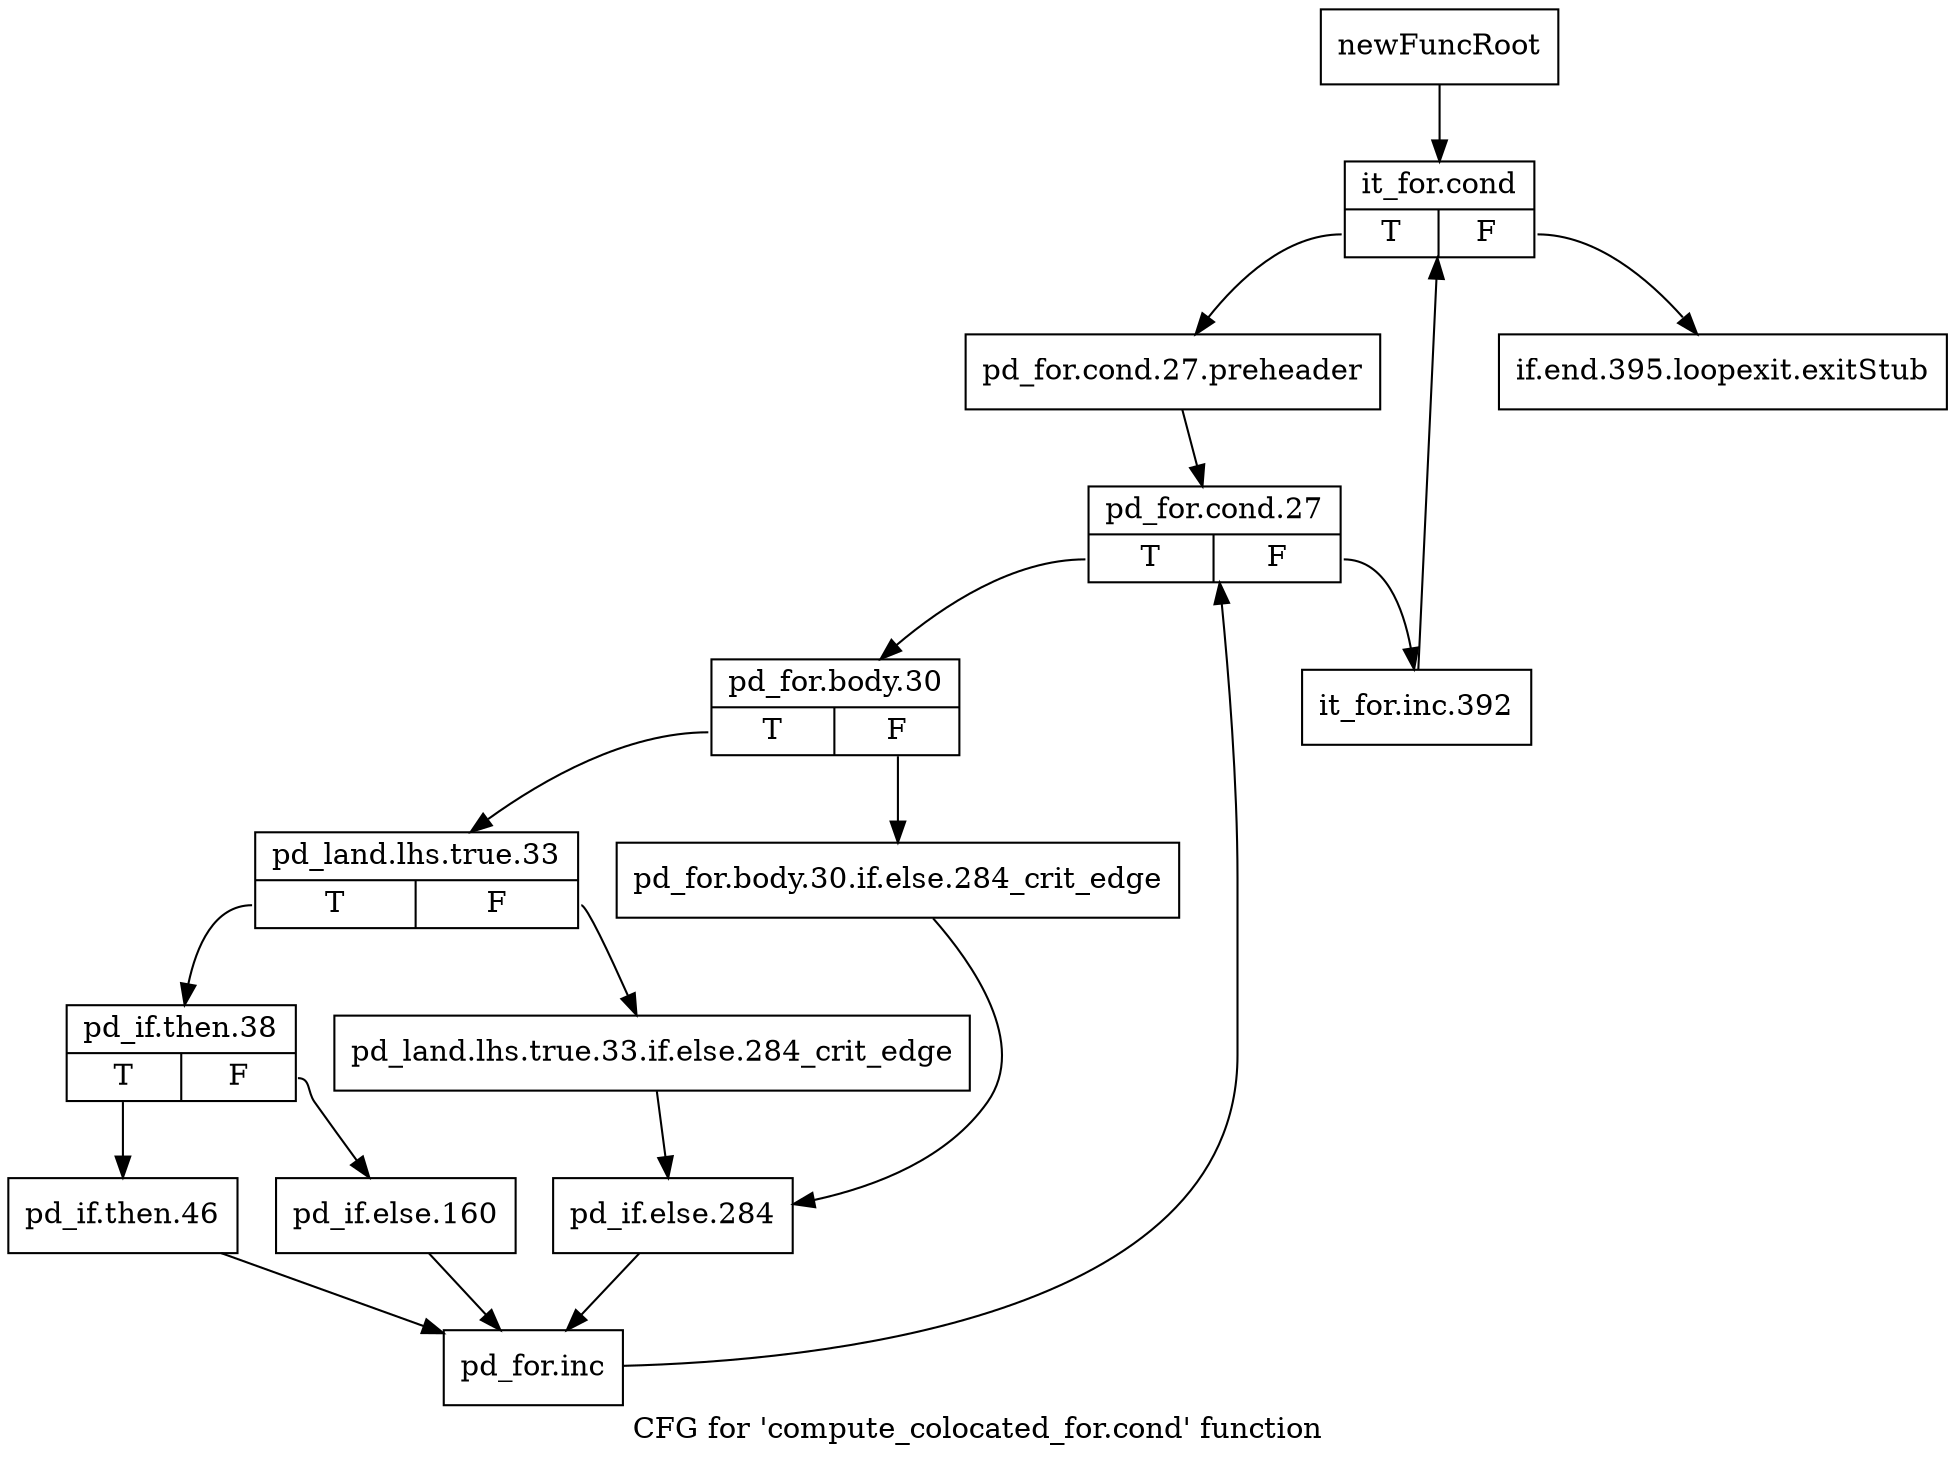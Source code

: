 digraph "CFG for 'compute_colocated_for.cond' function" {
	label="CFG for 'compute_colocated_for.cond' function";

	Node0x27b5290 [shape=record,label="{newFuncRoot}"];
	Node0x27b5290 -> Node0x27b5330;
	Node0x27b52e0 [shape=record,label="{if.end.395.loopexit.exitStub}"];
	Node0x27b5330 [shape=record,label="{it_for.cond|{<s0>T|<s1>F}}"];
	Node0x27b5330:s0 -> Node0x27e7240;
	Node0x27b5330:s1 -> Node0x27b52e0;
	Node0x27e7240 [shape=record,label="{pd_for.cond.27.preheader}"];
	Node0x27e7240 -> Node0x27e7290;
	Node0x27e7290 [shape=record,label="{pd_for.cond.27|{<s0>T|<s1>F}}"];
	Node0x27e7290:s0 -> Node0x27e7330;
	Node0x27e7290:s1 -> Node0x27e72e0;
	Node0x27e72e0 [shape=record,label="{it_for.inc.392}"];
	Node0x27e72e0 -> Node0x27b5330;
	Node0x27e7330 [shape=record,label="{pd_for.body.30|{<s0>T|<s1>F}}"];
	Node0x27e7330:s0 -> Node0x27e73d0;
	Node0x27e7330:s1 -> Node0x27e7380;
	Node0x27e7380 [shape=record,label="{pd_for.body.30.if.else.284_crit_edge}"];
	Node0x27e7380 -> Node0x27e7470;
	Node0x27e73d0 [shape=record,label="{pd_land.lhs.true.33|{<s0>T|<s1>F}}"];
	Node0x27e73d0:s0 -> Node0x27e74c0;
	Node0x27e73d0:s1 -> Node0x27e7420;
	Node0x27e7420 [shape=record,label="{pd_land.lhs.true.33.if.else.284_crit_edge}"];
	Node0x27e7420 -> Node0x27e7470;
	Node0x27e7470 [shape=record,label="{pd_if.else.284}"];
	Node0x27e7470 -> Node0x27e75b0;
	Node0x27e74c0 [shape=record,label="{pd_if.then.38|{<s0>T|<s1>F}}"];
	Node0x27e74c0:s0 -> Node0x27e7560;
	Node0x27e74c0:s1 -> Node0x27e7510;
	Node0x27e7510 [shape=record,label="{pd_if.else.160}"];
	Node0x27e7510 -> Node0x27e75b0;
	Node0x27e7560 [shape=record,label="{pd_if.then.46}"];
	Node0x27e7560 -> Node0x27e75b0;
	Node0x27e75b0 [shape=record,label="{pd_for.inc}"];
	Node0x27e75b0 -> Node0x27e7290;
}
